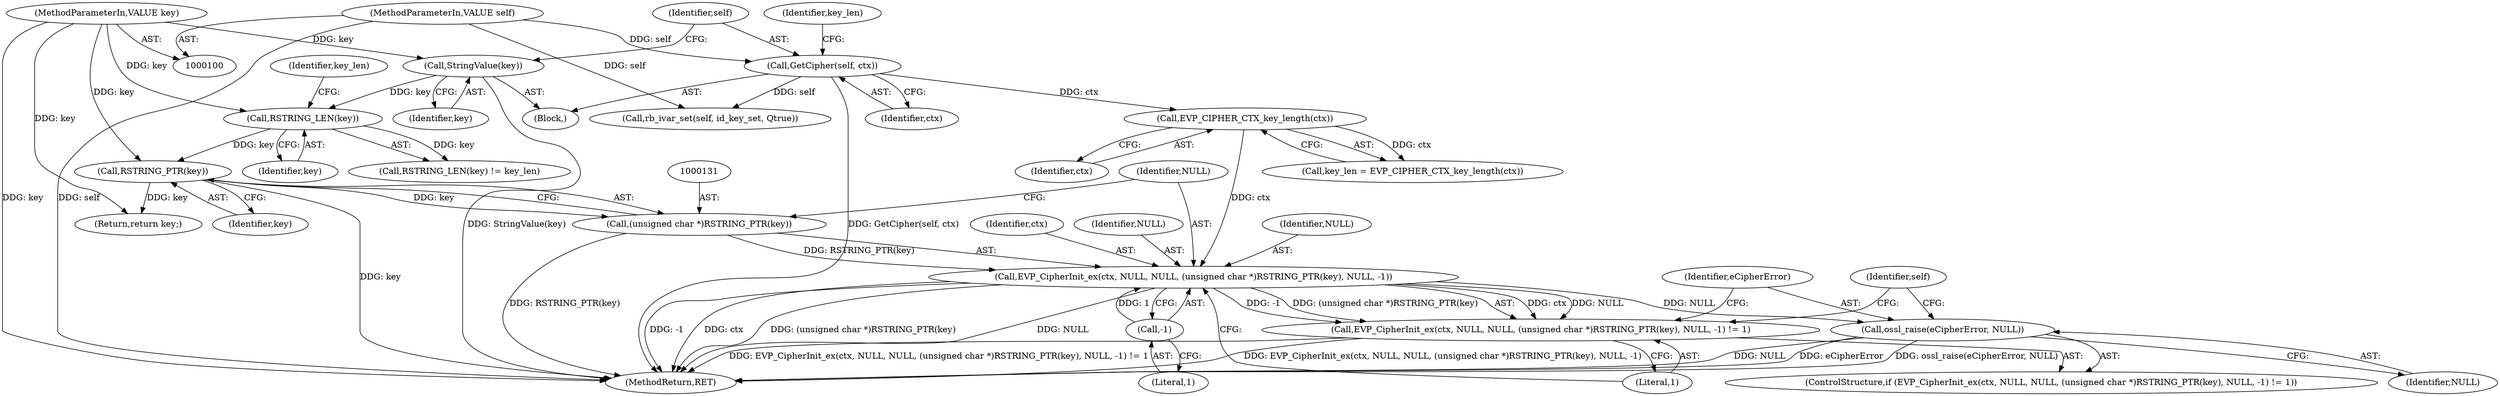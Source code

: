 digraph "0_openssl_8108e0a6db133f3375608303fdd2083eb5115062_3@pointer" {
"1000126" [label="(Call,EVP_CipherInit_ex(ctx, NULL, NULL, (unsigned char *)RSTRING_PTR(key), NULL, -1))"];
"1000113" [label="(Call,EVP_CIPHER_CTX_key_length(ctx))"];
"1000108" [label="(Call,GetCipher(self, ctx))"];
"1000101" [label="(MethodParameterIn,VALUE self)"];
"1000130" [label="(Call,(unsigned char *)RSTRING_PTR(key))"];
"1000132" [label="(Call,RSTRING_PTR(key))"];
"1000117" [label="(Call,RSTRING_LEN(key))"];
"1000106" [label="(Call,StringValue(key))"];
"1000102" [label="(MethodParameterIn,VALUE key)"];
"1000135" [label="(Call,-1)"];
"1000125" [label="(Call,EVP_CipherInit_ex(ctx, NULL, NULL, (unsigned char *)RSTRING_PTR(key), NULL, -1) != 1)"];
"1000138" [label="(Call,ossl_raise(eCipherError, NULL))"];
"1000126" [label="(Call,EVP_CipherInit_ex(ctx, NULL, NULL, (unsigned char *)RSTRING_PTR(key), NULL, -1))"];
"1000118" [label="(Identifier,key)"];
"1000125" [label="(Call,EVP_CipherInit_ex(ctx, NULL, NULL, (unsigned char *)RSTRING_PTR(key), NULL, -1) != 1)"];
"1000128" [label="(Identifier,NULL)"];
"1000134" [label="(Identifier,NULL)"];
"1000145" [label="(Return,return key;)"];
"1000119" [label="(Identifier,key_len)"];
"1000114" [label="(Identifier,ctx)"];
"1000127" [label="(Identifier,ctx)"];
"1000108" [label="(Call,GetCipher(self, ctx))"];
"1000117" [label="(Call,RSTRING_LEN(key))"];
"1000132" [label="(Call,RSTRING_PTR(key))"];
"1000137" [label="(Literal,1)"];
"1000113" [label="(Call,EVP_CIPHER_CTX_key_length(ctx))"];
"1000135" [label="(Call,-1)"];
"1000139" [label="(Identifier,eCipherError)"];
"1000130" [label="(Call,(unsigned char *)RSTRING_PTR(key))"];
"1000136" [label="(Literal,1)"];
"1000142" [label="(Identifier,self)"];
"1000110" [label="(Identifier,ctx)"];
"1000124" [label="(ControlStructure,if (EVP_CipherInit_ex(ctx, NULL, NULL, (unsigned char *)RSTRING_PTR(key), NULL, -1) != 1))"];
"1000133" [label="(Identifier,key)"];
"1000107" [label="(Identifier,key)"];
"1000147" [label="(MethodReturn,RET)"];
"1000101" [label="(MethodParameterIn,VALUE self)"];
"1000111" [label="(Call,key_len = EVP_CIPHER_CTX_key_length(ctx))"];
"1000116" [label="(Call,RSTRING_LEN(key) != key_len)"];
"1000109" [label="(Identifier,self)"];
"1000138" [label="(Call,ossl_raise(eCipherError, NULL))"];
"1000106" [label="(Call,StringValue(key))"];
"1000102" [label="(MethodParameterIn,VALUE key)"];
"1000129" [label="(Identifier,NULL)"];
"1000141" [label="(Call,rb_ivar_set(self, id_key_set, Qtrue))"];
"1000112" [label="(Identifier,key_len)"];
"1000140" [label="(Identifier,NULL)"];
"1000103" [label="(Block,)"];
"1000126" -> "1000125"  [label="AST: "];
"1000126" -> "1000135"  [label="CFG: "];
"1000127" -> "1000126"  [label="AST: "];
"1000128" -> "1000126"  [label="AST: "];
"1000129" -> "1000126"  [label="AST: "];
"1000130" -> "1000126"  [label="AST: "];
"1000134" -> "1000126"  [label="AST: "];
"1000135" -> "1000126"  [label="AST: "];
"1000137" -> "1000126"  [label="CFG: "];
"1000126" -> "1000147"  [label="DDG: ctx"];
"1000126" -> "1000147"  [label="DDG: (unsigned char *)RSTRING_PTR(key)"];
"1000126" -> "1000147"  [label="DDG: NULL"];
"1000126" -> "1000147"  [label="DDG: -1"];
"1000126" -> "1000125"  [label="DDG: ctx"];
"1000126" -> "1000125"  [label="DDG: NULL"];
"1000126" -> "1000125"  [label="DDG: -1"];
"1000126" -> "1000125"  [label="DDG: (unsigned char *)RSTRING_PTR(key)"];
"1000113" -> "1000126"  [label="DDG: ctx"];
"1000130" -> "1000126"  [label="DDG: RSTRING_PTR(key)"];
"1000135" -> "1000126"  [label="DDG: 1"];
"1000126" -> "1000138"  [label="DDG: NULL"];
"1000113" -> "1000111"  [label="AST: "];
"1000113" -> "1000114"  [label="CFG: "];
"1000114" -> "1000113"  [label="AST: "];
"1000111" -> "1000113"  [label="CFG: "];
"1000113" -> "1000111"  [label="DDG: ctx"];
"1000108" -> "1000113"  [label="DDG: ctx"];
"1000108" -> "1000103"  [label="AST: "];
"1000108" -> "1000110"  [label="CFG: "];
"1000109" -> "1000108"  [label="AST: "];
"1000110" -> "1000108"  [label="AST: "];
"1000112" -> "1000108"  [label="CFG: "];
"1000108" -> "1000147"  [label="DDG: GetCipher(self, ctx)"];
"1000101" -> "1000108"  [label="DDG: self"];
"1000108" -> "1000141"  [label="DDG: self"];
"1000101" -> "1000100"  [label="AST: "];
"1000101" -> "1000147"  [label="DDG: self"];
"1000101" -> "1000141"  [label="DDG: self"];
"1000130" -> "1000132"  [label="CFG: "];
"1000131" -> "1000130"  [label="AST: "];
"1000132" -> "1000130"  [label="AST: "];
"1000134" -> "1000130"  [label="CFG: "];
"1000130" -> "1000147"  [label="DDG: RSTRING_PTR(key)"];
"1000132" -> "1000130"  [label="DDG: key"];
"1000132" -> "1000133"  [label="CFG: "];
"1000133" -> "1000132"  [label="AST: "];
"1000132" -> "1000147"  [label="DDG: key"];
"1000117" -> "1000132"  [label="DDG: key"];
"1000102" -> "1000132"  [label="DDG: key"];
"1000132" -> "1000145"  [label="DDG: key"];
"1000117" -> "1000116"  [label="AST: "];
"1000117" -> "1000118"  [label="CFG: "];
"1000118" -> "1000117"  [label="AST: "];
"1000119" -> "1000117"  [label="CFG: "];
"1000117" -> "1000116"  [label="DDG: key"];
"1000106" -> "1000117"  [label="DDG: key"];
"1000102" -> "1000117"  [label="DDG: key"];
"1000106" -> "1000103"  [label="AST: "];
"1000106" -> "1000107"  [label="CFG: "];
"1000107" -> "1000106"  [label="AST: "];
"1000109" -> "1000106"  [label="CFG: "];
"1000106" -> "1000147"  [label="DDG: StringValue(key)"];
"1000102" -> "1000106"  [label="DDG: key"];
"1000102" -> "1000100"  [label="AST: "];
"1000102" -> "1000147"  [label="DDG: key"];
"1000102" -> "1000145"  [label="DDG: key"];
"1000135" -> "1000136"  [label="CFG: "];
"1000136" -> "1000135"  [label="AST: "];
"1000125" -> "1000124"  [label="AST: "];
"1000125" -> "1000137"  [label="CFG: "];
"1000137" -> "1000125"  [label="AST: "];
"1000139" -> "1000125"  [label="CFG: "];
"1000142" -> "1000125"  [label="CFG: "];
"1000125" -> "1000147"  [label="DDG: EVP_CipherInit_ex(ctx, NULL, NULL, (unsigned char *)RSTRING_PTR(key), NULL, -1) != 1"];
"1000125" -> "1000147"  [label="DDG: EVP_CipherInit_ex(ctx, NULL, NULL, (unsigned char *)RSTRING_PTR(key), NULL, -1)"];
"1000138" -> "1000124"  [label="AST: "];
"1000138" -> "1000140"  [label="CFG: "];
"1000139" -> "1000138"  [label="AST: "];
"1000140" -> "1000138"  [label="AST: "];
"1000142" -> "1000138"  [label="CFG: "];
"1000138" -> "1000147"  [label="DDG: NULL"];
"1000138" -> "1000147"  [label="DDG: eCipherError"];
"1000138" -> "1000147"  [label="DDG: ossl_raise(eCipherError, NULL)"];
}
